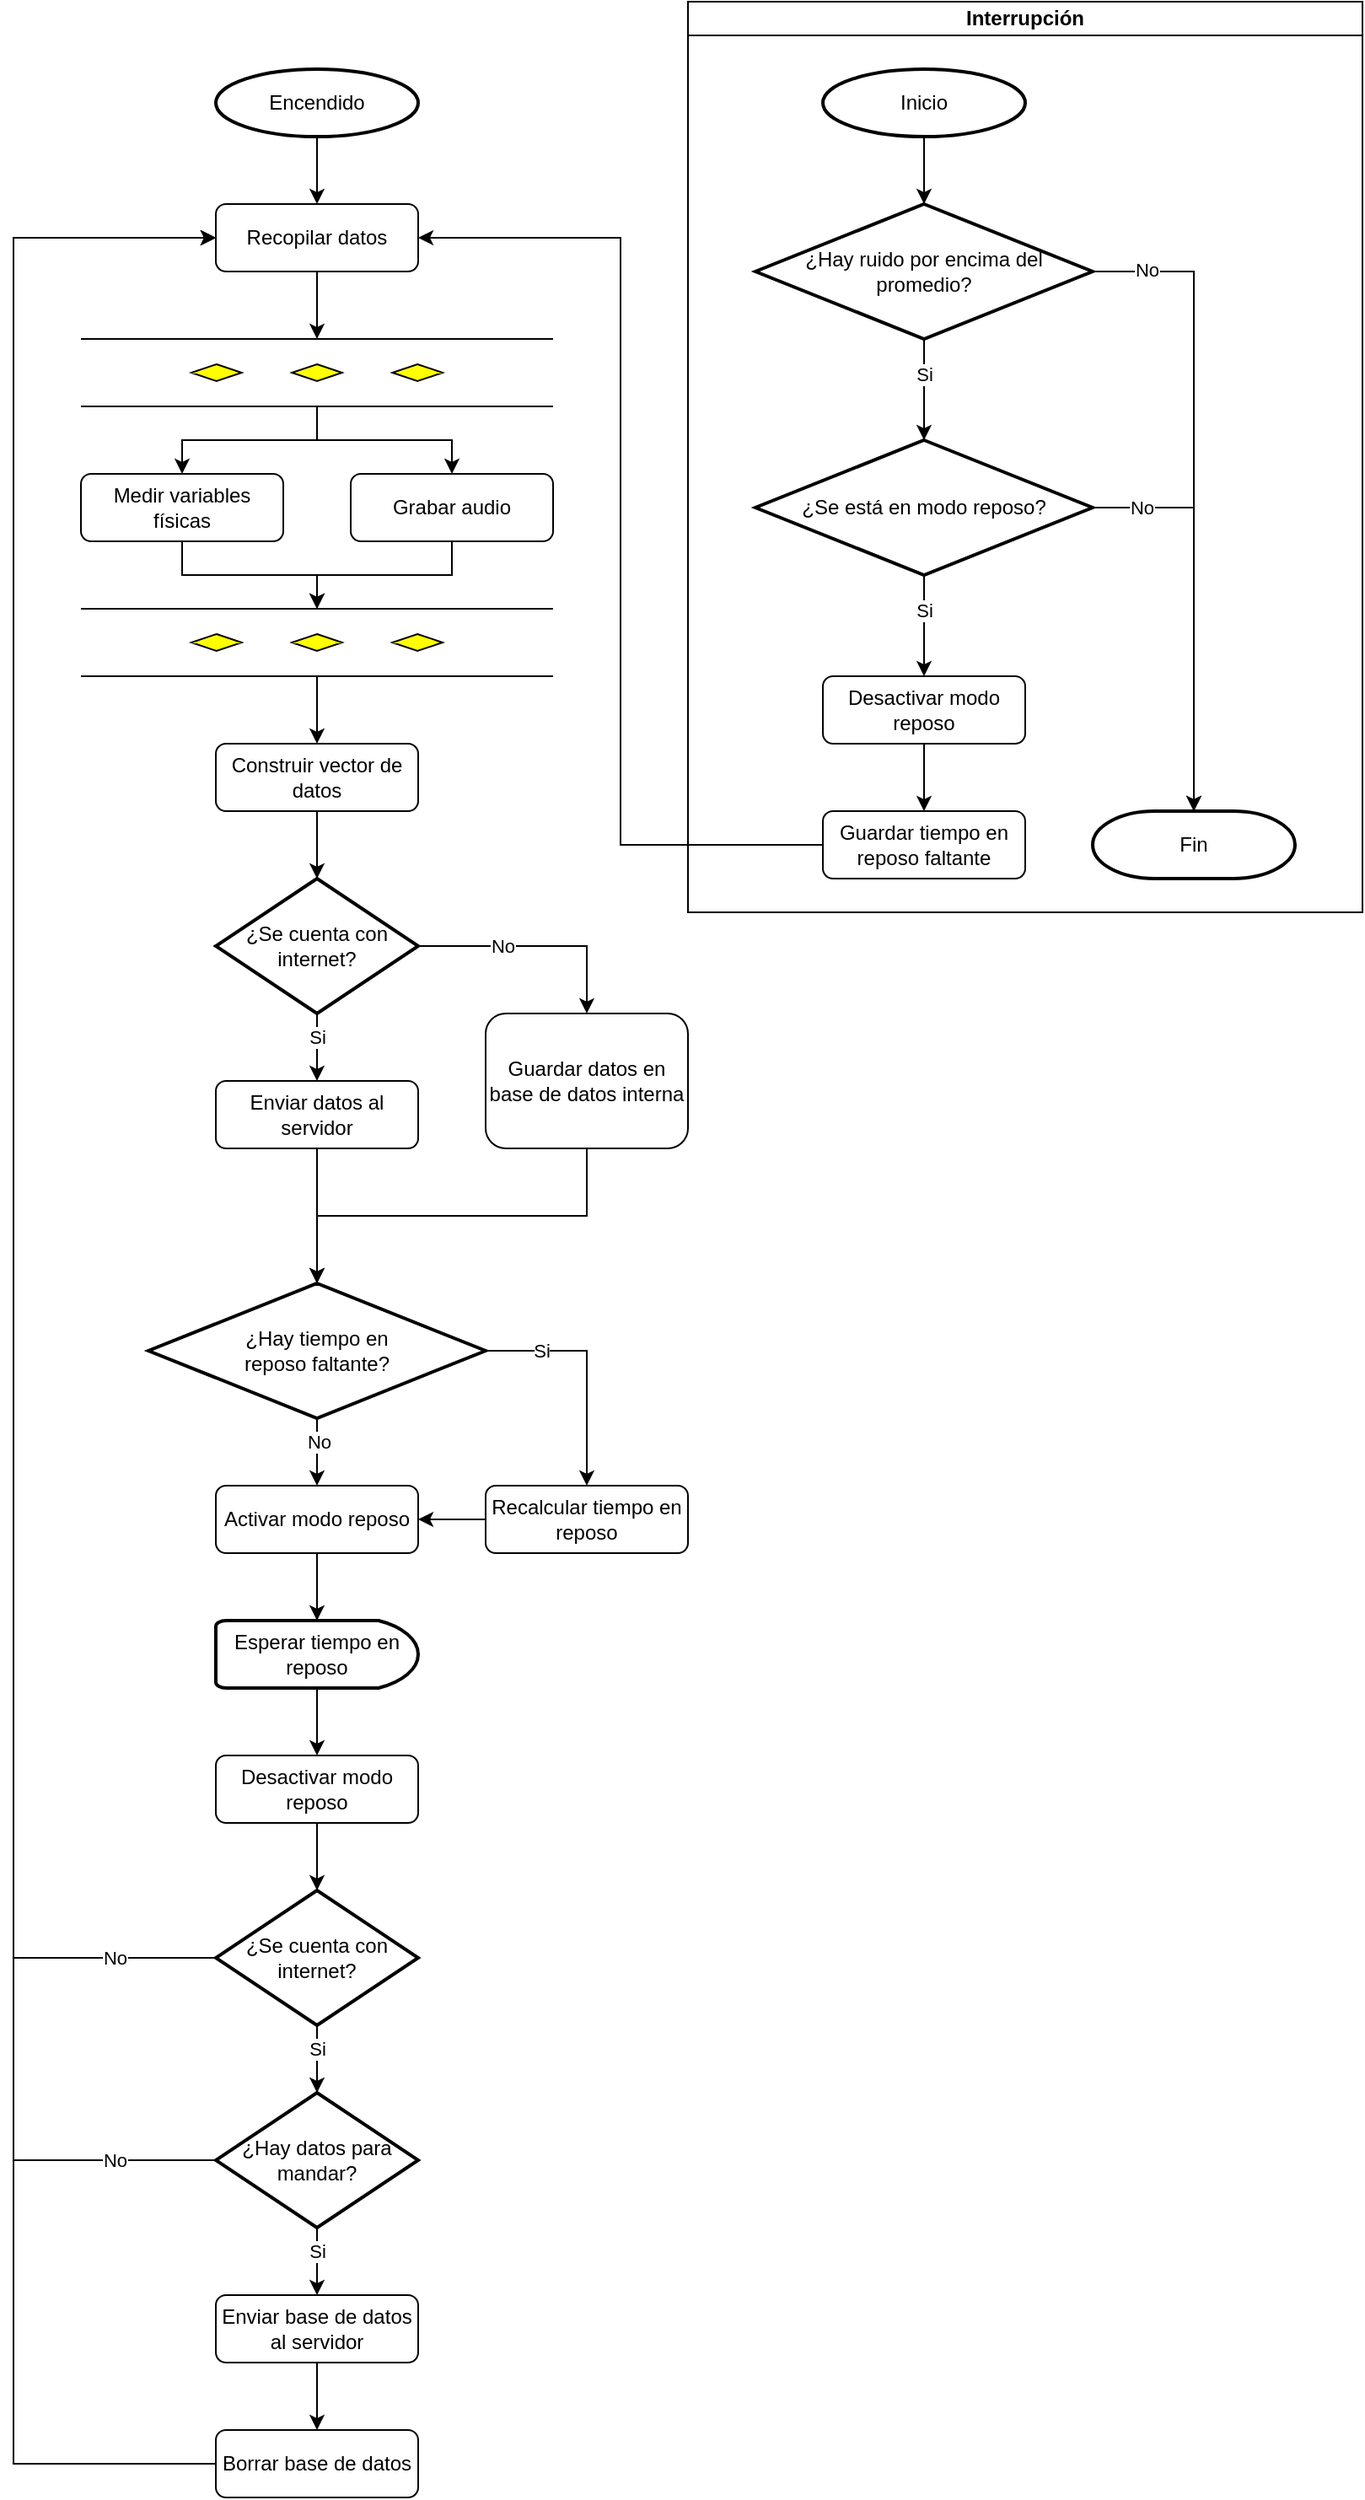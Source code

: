 <mxfile version="24.7.14">
  <diagram id="C5RBs43oDa-KdzZeNtuy" name="Page-1">
    <mxGraphModel dx="2790" dy="2426" grid="1" gridSize="10" guides="1" tooltips="1" connect="1" arrows="1" fold="1" page="1" pageScale="1" pageWidth="827" pageHeight="1169" math="0" shadow="0">
      <root>
        <mxCell id="WIyWlLk6GJQsqaUBKTNV-0" />
        <mxCell id="WIyWlLk6GJQsqaUBKTNV-1" parent="WIyWlLk6GJQsqaUBKTNV-0" />
        <mxCell id="pFMEty5Mpdb2oRNb-GEo-58" style="edgeStyle=orthogonalEdgeStyle;rounded=0;orthogonalLoop=1;jettySize=auto;html=1;" edge="1" parent="WIyWlLk6GJQsqaUBKTNV-1" source="WIyWlLk6GJQsqaUBKTNV-3" target="pFMEty5Mpdb2oRNb-GEo-51">
          <mxGeometry relative="1" as="geometry" />
        </mxCell>
        <mxCell id="WIyWlLk6GJQsqaUBKTNV-3" value="Recopilar datos" style="rounded=1;whiteSpace=wrap;html=1;fontSize=12;glass=0;strokeWidth=1;shadow=0;" parent="WIyWlLk6GJQsqaUBKTNV-1" vertex="1">
          <mxGeometry x="160" y="-240" width="120" height="40" as="geometry" />
        </mxCell>
        <mxCell id="pFMEty5Mpdb2oRNb-GEo-12" style="edgeStyle=orthogonalEdgeStyle;rounded=0;orthogonalLoop=1;jettySize=auto;html=1;" edge="1" parent="WIyWlLk6GJQsqaUBKTNV-1" source="WIyWlLk6GJQsqaUBKTNV-12" target="pFMEty5Mpdb2oRNb-GEo-8">
          <mxGeometry relative="1" as="geometry" />
        </mxCell>
        <mxCell id="WIyWlLk6GJQsqaUBKTNV-12" value="Construir vector de datos" style="rounded=1;whiteSpace=wrap;html=1;fontSize=12;glass=0;strokeWidth=1;shadow=0;" parent="WIyWlLk6GJQsqaUBKTNV-1" vertex="1">
          <mxGeometry x="160" y="80" width="120" height="40" as="geometry" />
        </mxCell>
        <mxCell id="pFMEty5Mpdb2oRNb-GEo-24" style="edgeStyle=orthogonalEdgeStyle;rounded=0;orthogonalLoop=1;jettySize=auto;html=1;" edge="1" parent="WIyWlLk6GJQsqaUBKTNV-1" source="pFMEty5Mpdb2oRNb-GEo-2" target="pFMEty5Mpdb2oRNb-GEo-23">
          <mxGeometry relative="1" as="geometry" />
        </mxCell>
        <mxCell id="pFMEty5Mpdb2oRNb-GEo-2" value="Esperar tiempo en reposo" style="strokeWidth=2;html=1;shape=mxgraph.flowchart.delay;whiteSpace=wrap;" vertex="1" parent="WIyWlLk6GJQsqaUBKTNV-1">
          <mxGeometry x="160" y="600" width="120" height="40" as="geometry" />
        </mxCell>
        <mxCell id="pFMEty5Mpdb2oRNb-GEo-6" style="edgeStyle=orthogonalEdgeStyle;rounded=0;orthogonalLoop=1;jettySize=auto;html=1;" edge="1" parent="WIyWlLk6GJQsqaUBKTNV-1" source="pFMEty5Mpdb2oRNb-GEo-3" target="pFMEty5Mpdb2oRNb-GEo-2">
          <mxGeometry relative="1" as="geometry" />
        </mxCell>
        <mxCell id="pFMEty5Mpdb2oRNb-GEo-3" value="Activar modo reposo" style="rounded=1;whiteSpace=wrap;html=1;fontSize=12;glass=0;strokeWidth=1;shadow=0;" vertex="1" parent="WIyWlLk6GJQsqaUBKTNV-1">
          <mxGeometry x="160" y="520" width="120" height="40" as="geometry" />
        </mxCell>
        <mxCell id="pFMEty5Mpdb2oRNb-GEo-89" style="edgeStyle=orthogonalEdgeStyle;rounded=0;orthogonalLoop=1;jettySize=auto;html=1;" edge="1" parent="WIyWlLk6GJQsqaUBKTNV-1" source="pFMEty5Mpdb2oRNb-GEo-5" target="pFMEty5Mpdb2oRNb-GEo-88">
          <mxGeometry relative="1" as="geometry" />
        </mxCell>
        <mxCell id="pFMEty5Mpdb2oRNb-GEo-5" value="Enviar datos al servidor" style="rounded=1;whiteSpace=wrap;html=1;fontSize=12;glass=0;strokeWidth=1;shadow=0;" vertex="1" parent="WIyWlLk6GJQsqaUBKTNV-1">
          <mxGeometry x="160" y="280" width="120" height="40" as="geometry" />
        </mxCell>
        <mxCell id="pFMEty5Mpdb2oRNb-GEo-13" style="edgeStyle=orthogonalEdgeStyle;rounded=0;orthogonalLoop=1;jettySize=auto;html=1;" edge="1" parent="WIyWlLk6GJQsqaUBKTNV-1" source="pFMEty5Mpdb2oRNb-GEo-8" target="pFMEty5Mpdb2oRNb-GEo-5">
          <mxGeometry relative="1" as="geometry" />
        </mxCell>
        <mxCell id="pFMEty5Mpdb2oRNb-GEo-14" value="Si" style="edgeLabel;html=1;align=center;verticalAlign=middle;resizable=0;points=[];" vertex="1" connectable="0" parent="pFMEty5Mpdb2oRNb-GEo-13">
          <mxGeometry x="-0.31" relative="1" as="geometry">
            <mxPoint as="offset" />
          </mxGeometry>
        </mxCell>
        <mxCell id="pFMEty5Mpdb2oRNb-GEo-17" style="edgeStyle=orthogonalEdgeStyle;rounded=0;orthogonalLoop=1;jettySize=auto;html=1;" edge="1" parent="WIyWlLk6GJQsqaUBKTNV-1" source="pFMEty5Mpdb2oRNb-GEo-8" target="pFMEty5Mpdb2oRNb-GEo-16">
          <mxGeometry relative="1" as="geometry">
            <Array as="points">
              <mxPoint x="380" y="200" />
            </Array>
          </mxGeometry>
        </mxCell>
        <mxCell id="pFMEty5Mpdb2oRNb-GEo-18" value="No" style="edgeLabel;html=1;align=center;verticalAlign=middle;resizable=0;points=[];" vertex="1" connectable="0" parent="pFMEty5Mpdb2oRNb-GEo-17">
          <mxGeometry x="-0.497" y="-1" relative="1" as="geometry">
            <mxPoint x="15" y="-1" as="offset" />
          </mxGeometry>
        </mxCell>
        <mxCell id="pFMEty5Mpdb2oRNb-GEo-8" value="¿Se cuenta con internet?" style="strokeWidth=2;html=1;shape=mxgraph.flowchart.decision;whiteSpace=wrap;" vertex="1" parent="WIyWlLk6GJQsqaUBKTNV-1">
          <mxGeometry x="160" y="160" width="120" height="80" as="geometry" />
        </mxCell>
        <mxCell id="pFMEty5Mpdb2oRNb-GEo-90" style="edgeStyle=orthogonalEdgeStyle;rounded=0;orthogonalLoop=1;jettySize=auto;html=1;entryX=0.5;entryY=0;entryDx=0;entryDy=0;entryPerimeter=0;" edge="1" parent="WIyWlLk6GJQsqaUBKTNV-1" source="pFMEty5Mpdb2oRNb-GEo-16" target="pFMEty5Mpdb2oRNb-GEo-88">
          <mxGeometry relative="1" as="geometry">
            <Array as="points">
              <mxPoint x="380" y="360" />
            </Array>
          </mxGeometry>
        </mxCell>
        <mxCell id="pFMEty5Mpdb2oRNb-GEo-16" value="Guardar datos en base de datos interna" style="rounded=1;whiteSpace=wrap;html=1;fontSize=12;glass=0;strokeWidth=1;shadow=0;" vertex="1" parent="WIyWlLk6GJQsqaUBKTNV-1">
          <mxGeometry x="320" y="240" width="120" height="80" as="geometry" />
        </mxCell>
        <mxCell id="pFMEty5Mpdb2oRNb-GEo-26" style="edgeStyle=orthogonalEdgeStyle;rounded=0;orthogonalLoop=1;jettySize=auto;html=1;" edge="1" parent="WIyWlLk6GJQsqaUBKTNV-1" source="pFMEty5Mpdb2oRNb-GEo-23" target="pFMEty5Mpdb2oRNb-GEo-25">
          <mxGeometry relative="1" as="geometry" />
        </mxCell>
        <mxCell id="pFMEty5Mpdb2oRNb-GEo-23" value="Desactivar modo reposo" style="rounded=1;whiteSpace=wrap;html=1;fontSize=12;glass=0;strokeWidth=1;shadow=0;" vertex="1" parent="WIyWlLk6GJQsqaUBKTNV-1">
          <mxGeometry x="160" y="680" width="120" height="40" as="geometry" />
        </mxCell>
        <mxCell id="pFMEty5Mpdb2oRNb-GEo-25" value="¿Se cuenta con internet?" style="strokeWidth=2;html=1;shape=mxgraph.flowchart.decision;whiteSpace=wrap;" vertex="1" parent="WIyWlLk6GJQsqaUBKTNV-1">
          <mxGeometry x="160" y="760" width="120" height="80" as="geometry" />
        </mxCell>
        <mxCell id="pFMEty5Mpdb2oRNb-GEo-27" style="edgeStyle=orthogonalEdgeStyle;rounded=0;orthogonalLoop=1;jettySize=auto;html=1;exitX=0.5;exitY=1;exitDx=0;exitDy=0;exitPerimeter=0;entryX=0.5;entryY=0;entryDx=0;entryDy=0;entryPerimeter=0;" edge="1" parent="WIyWlLk6GJQsqaUBKTNV-1" source="pFMEty5Mpdb2oRNb-GEo-25" target="pFMEty5Mpdb2oRNb-GEo-34">
          <mxGeometry relative="1" as="geometry">
            <mxPoint x="360" y="840" as="sourcePoint" />
            <mxPoint x="250" y="860" as="targetPoint" />
          </mxGeometry>
        </mxCell>
        <mxCell id="pFMEty5Mpdb2oRNb-GEo-28" value="Si" style="edgeLabel;html=1;align=center;verticalAlign=middle;resizable=0;points=[];" vertex="1" connectable="0" parent="pFMEty5Mpdb2oRNb-GEo-27">
          <mxGeometry x="-0.31" relative="1" as="geometry">
            <mxPoint as="offset" />
          </mxGeometry>
        </mxCell>
        <mxCell id="pFMEty5Mpdb2oRNb-GEo-37" style="edgeStyle=orthogonalEdgeStyle;rounded=0;orthogonalLoop=1;jettySize=auto;html=1;" edge="1" parent="WIyWlLk6GJQsqaUBKTNV-1" source="pFMEty5Mpdb2oRNb-GEo-31" target="pFMEty5Mpdb2oRNb-GEo-36">
          <mxGeometry relative="1" as="geometry" />
        </mxCell>
        <mxCell id="pFMEty5Mpdb2oRNb-GEo-31" value="Enviar base de datos al servidor" style="rounded=1;whiteSpace=wrap;html=1;fontSize=12;glass=0;strokeWidth=1;shadow=0;" vertex="1" parent="WIyWlLk6GJQsqaUBKTNV-1">
          <mxGeometry x="160" y="1000" width="120" height="40" as="geometry" />
        </mxCell>
        <mxCell id="pFMEty5Mpdb2oRNb-GEo-32" style="edgeStyle=orthogonalEdgeStyle;rounded=0;orthogonalLoop=1;jettySize=auto;html=1;entryX=0;entryY=0.5;entryDx=0;entryDy=0;exitX=0;exitY=0.5;exitDx=0;exitDy=0;exitPerimeter=0;" edge="1" parent="WIyWlLk6GJQsqaUBKTNV-1" source="pFMEty5Mpdb2oRNb-GEo-34" target="WIyWlLk6GJQsqaUBKTNV-3">
          <mxGeometry relative="1" as="geometry">
            <mxPoint x="160" y="550" as="sourcePoint" />
            <mxPoint x="150" y="-70" as="targetPoint" />
            <Array as="points">
              <mxPoint x="40" y="920" />
              <mxPoint x="40" y="-220" />
            </Array>
          </mxGeometry>
        </mxCell>
        <mxCell id="pFMEty5Mpdb2oRNb-GEo-38" value="No" style="edgeLabel;html=1;align=center;verticalAlign=middle;resizable=0;points=[];" vertex="1" connectable="0" parent="pFMEty5Mpdb2oRNb-GEo-32">
          <mxGeometry x="-0.94" relative="1" as="geometry">
            <mxPoint x="-19" as="offset" />
          </mxGeometry>
        </mxCell>
        <mxCell id="pFMEty5Mpdb2oRNb-GEo-35" style="edgeStyle=orthogonalEdgeStyle;rounded=0;orthogonalLoop=1;jettySize=auto;html=1;" edge="1" parent="WIyWlLk6GJQsqaUBKTNV-1" source="pFMEty5Mpdb2oRNb-GEo-34" target="pFMEty5Mpdb2oRNb-GEo-31">
          <mxGeometry relative="1" as="geometry" />
        </mxCell>
        <mxCell id="pFMEty5Mpdb2oRNb-GEo-41" value="Si" style="edgeLabel;html=1;align=center;verticalAlign=middle;resizable=0;points=[];" vertex="1" connectable="0" parent="pFMEty5Mpdb2oRNb-GEo-35">
          <mxGeometry x="-0.31" relative="1" as="geometry">
            <mxPoint as="offset" />
          </mxGeometry>
        </mxCell>
        <mxCell id="pFMEty5Mpdb2oRNb-GEo-34" value="¿Hay datos para mandar?" style="strokeWidth=2;html=1;shape=mxgraph.flowchart.decision;whiteSpace=wrap;" vertex="1" parent="WIyWlLk6GJQsqaUBKTNV-1">
          <mxGeometry x="160" y="880" width="120" height="80" as="geometry" />
        </mxCell>
        <mxCell id="pFMEty5Mpdb2oRNb-GEo-42" style="edgeStyle=orthogonalEdgeStyle;rounded=0;orthogonalLoop=1;jettySize=auto;html=1;entryX=0;entryY=0.5;entryDx=0;entryDy=0;" edge="1" parent="WIyWlLk6GJQsqaUBKTNV-1" source="pFMEty5Mpdb2oRNb-GEo-36" target="WIyWlLk6GJQsqaUBKTNV-3">
          <mxGeometry relative="1" as="geometry">
            <mxPoint x="40" y="-210" as="targetPoint" />
            <mxPoint x="160" y="730.034" as="sourcePoint" />
            <Array as="points">
              <mxPoint x="40" y="1100" />
              <mxPoint x="40" y="-220" />
            </Array>
          </mxGeometry>
        </mxCell>
        <mxCell id="pFMEty5Mpdb2oRNb-GEo-36" value="Borrar base de datos" style="rounded=1;whiteSpace=wrap;html=1;fontSize=12;glass=0;strokeWidth=1;shadow=0;" vertex="1" parent="WIyWlLk6GJQsqaUBKTNV-1">
          <mxGeometry x="160" y="1080" width="120" height="40" as="geometry" />
        </mxCell>
        <mxCell id="pFMEty5Mpdb2oRNb-GEo-39" style="edgeStyle=orthogonalEdgeStyle;rounded=0;orthogonalLoop=1;jettySize=auto;html=1;exitX=0;exitY=0.5;exitDx=0;exitDy=0;exitPerimeter=0;" edge="1" parent="WIyWlLk6GJQsqaUBKTNV-1" source="pFMEty5Mpdb2oRNb-GEo-25" target="WIyWlLk6GJQsqaUBKTNV-3">
          <mxGeometry relative="1" as="geometry">
            <mxPoint x="160" y="500" as="sourcePoint" />
            <mxPoint x="170" y="-110" as="targetPoint" />
            <Array as="points">
              <mxPoint x="40" y="800" />
              <mxPoint x="40" y="-220" />
            </Array>
          </mxGeometry>
        </mxCell>
        <mxCell id="pFMEty5Mpdb2oRNb-GEo-40" value="No" style="edgeLabel;html=1;align=center;verticalAlign=middle;resizable=0;points=[];" vertex="1" connectable="0" parent="pFMEty5Mpdb2oRNb-GEo-39">
          <mxGeometry x="-0.94" relative="1" as="geometry">
            <mxPoint x="-22" as="offset" />
          </mxGeometry>
        </mxCell>
        <mxCell id="pFMEty5Mpdb2oRNb-GEo-55" style="edgeStyle=orthogonalEdgeStyle;rounded=0;orthogonalLoop=1;jettySize=auto;html=1;" edge="1" parent="WIyWlLk6GJQsqaUBKTNV-1" source="pFMEty5Mpdb2oRNb-GEo-46" target="pFMEty5Mpdb2oRNb-GEo-52">
          <mxGeometry relative="1" as="geometry" />
        </mxCell>
        <mxCell id="pFMEty5Mpdb2oRNb-GEo-46" value="Medir variables físicas" style="rounded=1;whiteSpace=wrap;html=1;fontSize=12;glass=0;strokeWidth=1;shadow=0;" vertex="1" parent="WIyWlLk6GJQsqaUBKTNV-1">
          <mxGeometry x="80" y="-80" width="120" height="40" as="geometry" />
        </mxCell>
        <mxCell id="pFMEty5Mpdb2oRNb-GEo-48" value="Grabar audio" style="rounded=1;whiteSpace=wrap;html=1;fontSize=12;glass=0;strokeWidth=1;shadow=0;" vertex="1" parent="WIyWlLk6GJQsqaUBKTNV-1">
          <mxGeometry x="240" y="-80" width="120" height="40" as="geometry" />
        </mxCell>
        <mxCell id="pFMEty5Mpdb2oRNb-GEo-53" style="edgeStyle=orthogonalEdgeStyle;rounded=0;orthogonalLoop=1;jettySize=auto;html=1;" edge="1" parent="WIyWlLk6GJQsqaUBKTNV-1" source="pFMEty5Mpdb2oRNb-GEo-51" target="pFMEty5Mpdb2oRNb-GEo-46">
          <mxGeometry relative="1" as="geometry" />
        </mxCell>
        <mxCell id="pFMEty5Mpdb2oRNb-GEo-54" style="edgeStyle=orthogonalEdgeStyle;rounded=0;orthogonalLoop=1;jettySize=auto;html=1;" edge="1" parent="WIyWlLk6GJQsqaUBKTNV-1" source="pFMEty5Mpdb2oRNb-GEo-51" target="pFMEty5Mpdb2oRNb-GEo-48">
          <mxGeometry relative="1" as="geometry" />
        </mxCell>
        <mxCell id="pFMEty5Mpdb2oRNb-GEo-51" value="" style="verticalLabelPosition=bottom;verticalAlign=top;html=1;shape=mxgraph.flowchart.parallel_mode;pointerEvents=1" vertex="1" parent="WIyWlLk6GJQsqaUBKTNV-1">
          <mxGeometry x="80" y="-160" width="280" height="40" as="geometry" />
        </mxCell>
        <mxCell id="pFMEty5Mpdb2oRNb-GEo-57" value="" style="edgeStyle=orthogonalEdgeStyle;rounded=0;orthogonalLoop=1;jettySize=auto;html=1;" edge="1" parent="WIyWlLk6GJQsqaUBKTNV-1" source="pFMEty5Mpdb2oRNb-GEo-52" target="WIyWlLk6GJQsqaUBKTNV-12">
          <mxGeometry relative="1" as="geometry" />
        </mxCell>
        <mxCell id="pFMEty5Mpdb2oRNb-GEo-52" value="" style="verticalLabelPosition=bottom;verticalAlign=top;html=1;shape=mxgraph.flowchart.parallel_mode;pointerEvents=1" vertex="1" parent="WIyWlLk6GJQsqaUBKTNV-1">
          <mxGeometry x="80" width="280" height="40" as="geometry" />
        </mxCell>
        <mxCell id="pFMEty5Mpdb2oRNb-GEo-56" style="edgeStyle=orthogonalEdgeStyle;rounded=0;orthogonalLoop=1;jettySize=auto;html=1;entryX=0.5;entryY=0;entryDx=0;entryDy=0;entryPerimeter=0;" edge="1" parent="WIyWlLk6GJQsqaUBKTNV-1" source="pFMEty5Mpdb2oRNb-GEo-48" target="pFMEty5Mpdb2oRNb-GEo-52">
          <mxGeometry relative="1" as="geometry" />
        </mxCell>
        <mxCell id="pFMEty5Mpdb2oRNb-GEo-61" style="edgeStyle=orthogonalEdgeStyle;rounded=0;orthogonalLoop=1;jettySize=auto;html=1;" edge="1" parent="WIyWlLk6GJQsqaUBKTNV-1" source="pFMEty5Mpdb2oRNb-GEo-60" target="WIyWlLk6GJQsqaUBKTNV-3">
          <mxGeometry relative="1" as="geometry" />
        </mxCell>
        <mxCell id="pFMEty5Mpdb2oRNb-GEo-60" value="Encendido" style="strokeWidth=2;html=1;shape=mxgraph.flowchart.start_1;whiteSpace=wrap;" vertex="1" parent="WIyWlLk6GJQsqaUBKTNV-1">
          <mxGeometry x="160" y="-320" width="120" height="40" as="geometry" />
        </mxCell>
        <mxCell id="pFMEty5Mpdb2oRNb-GEo-64" value="Interrupción" style="swimlane;whiteSpace=wrap;html=1;startSize=20;" vertex="1" parent="WIyWlLk6GJQsqaUBKTNV-1">
          <mxGeometry x="440" y="-360" width="400" height="540" as="geometry" />
        </mxCell>
        <mxCell id="pFMEty5Mpdb2oRNb-GEo-66" style="edgeStyle=orthogonalEdgeStyle;rounded=0;orthogonalLoop=1;jettySize=auto;html=1;" edge="1" parent="pFMEty5Mpdb2oRNb-GEo-64" source="pFMEty5Mpdb2oRNb-GEo-63" target="pFMEty5Mpdb2oRNb-GEo-65">
          <mxGeometry relative="1" as="geometry" />
        </mxCell>
        <mxCell id="pFMEty5Mpdb2oRNb-GEo-63" value="Inicio" style="strokeWidth=2;html=1;shape=mxgraph.flowchart.start_1;whiteSpace=wrap;" vertex="1" parent="pFMEty5Mpdb2oRNb-GEo-64">
          <mxGeometry x="80" y="40" width="120" height="40" as="geometry" />
        </mxCell>
        <mxCell id="pFMEty5Mpdb2oRNb-GEo-72" style="edgeStyle=orthogonalEdgeStyle;rounded=0;orthogonalLoop=1;jettySize=auto;html=1;" edge="1" parent="pFMEty5Mpdb2oRNb-GEo-64" source="pFMEty5Mpdb2oRNb-GEo-65">
          <mxGeometry relative="1" as="geometry">
            <mxPoint x="140.0" y="260.0" as="targetPoint" />
          </mxGeometry>
        </mxCell>
        <mxCell id="pFMEty5Mpdb2oRNb-GEo-76" value="Si" style="edgeLabel;html=1;align=center;verticalAlign=middle;resizable=0;points=[];" vertex="1" connectable="0" parent="pFMEty5Mpdb2oRNb-GEo-72">
          <mxGeometry x="-0.294" y="1" relative="1" as="geometry">
            <mxPoint x="-1" y="-1" as="offset" />
          </mxGeometry>
        </mxCell>
        <mxCell id="pFMEty5Mpdb2oRNb-GEo-86" style="edgeStyle=orthogonalEdgeStyle;rounded=0;orthogonalLoop=1;jettySize=auto;html=1;" edge="1" parent="pFMEty5Mpdb2oRNb-GEo-64" source="pFMEty5Mpdb2oRNb-GEo-65" target="pFMEty5Mpdb2oRNb-GEo-69">
          <mxGeometry relative="1" as="geometry">
            <Array as="points">
              <mxPoint x="300" y="160" />
            </Array>
          </mxGeometry>
        </mxCell>
        <mxCell id="pFMEty5Mpdb2oRNb-GEo-87" value="No" style="edgeLabel;html=1;align=center;verticalAlign=middle;resizable=0;points=[];" vertex="1" connectable="0" parent="pFMEty5Mpdb2oRNb-GEo-86">
          <mxGeometry x="-0.835" y="1" relative="1" as="geometry">
            <mxPoint as="offset" />
          </mxGeometry>
        </mxCell>
        <mxCell id="pFMEty5Mpdb2oRNb-GEo-65" value="¿Hay ruido por encima del promedio?" style="strokeWidth=2;html=1;shape=mxgraph.flowchart.decision;whiteSpace=wrap;" vertex="1" parent="pFMEty5Mpdb2oRNb-GEo-64">
          <mxGeometry x="40" y="120" width="200" height="80" as="geometry" />
        </mxCell>
        <mxCell id="pFMEty5Mpdb2oRNb-GEo-78" style="edgeStyle=orthogonalEdgeStyle;rounded=0;orthogonalLoop=1;jettySize=auto;html=1;" edge="1" parent="pFMEty5Mpdb2oRNb-GEo-64" source="pFMEty5Mpdb2oRNb-GEo-74" target="pFMEty5Mpdb2oRNb-GEo-77">
          <mxGeometry relative="1" as="geometry" />
        </mxCell>
        <mxCell id="pFMEty5Mpdb2oRNb-GEo-79" value="Si" style="edgeLabel;html=1;align=center;verticalAlign=middle;resizable=0;points=[];" vertex="1" connectable="0" parent="pFMEty5Mpdb2oRNb-GEo-78">
          <mxGeometry x="-0.312" y="1" relative="1" as="geometry">
            <mxPoint x="-1" as="offset" />
          </mxGeometry>
        </mxCell>
        <mxCell id="pFMEty5Mpdb2oRNb-GEo-84" style="edgeStyle=orthogonalEdgeStyle;rounded=0;orthogonalLoop=1;jettySize=auto;html=1;" edge="1" parent="pFMEty5Mpdb2oRNb-GEo-64" source="pFMEty5Mpdb2oRNb-GEo-74" target="pFMEty5Mpdb2oRNb-GEo-69">
          <mxGeometry relative="1" as="geometry">
            <Array as="points">
              <mxPoint x="300" y="300" />
            </Array>
          </mxGeometry>
        </mxCell>
        <mxCell id="pFMEty5Mpdb2oRNb-GEo-85" value="&lt;div&gt;No&lt;br&gt;&lt;/div&gt;" style="edgeLabel;html=1;align=center;verticalAlign=middle;resizable=0;points=[];" vertex="1" connectable="0" parent="pFMEty5Mpdb2oRNb-GEo-84">
          <mxGeometry x="-0.761" y="-2" relative="1" as="geometry">
            <mxPoint y="-2" as="offset" />
          </mxGeometry>
        </mxCell>
        <mxCell id="pFMEty5Mpdb2oRNb-GEo-74" value="¿Se está en modo reposo?" style="strokeWidth=2;html=1;shape=mxgraph.flowchart.decision;whiteSpace=wrap;" vertex="1" parent="pFMEty5Mpdb2oRNb-GEo-64">
          <mxGeometry x="40" y="260" width="200" height="80" as="geometry" />
        </mxCell>
        <mxCell id="pFMEty5Mpdb2oRNb-GEo-82" style="edgeStyle=orthogonalEdgeStyle;rounded=0;orthogonalLoop=1;jettySize=auto;html=1;" edge="1" parent="pFMEty5Mpdb2oRNb-GEo-64" source="pFMEty5Mpdb2oRNb-GEo-77" target="pFMEty5Mpdb2oRNb-GEo-81">
          <mxGeometry relative="1" as="geometry" />
        </mxCell>
        <mxCell id="pFMEty5Mpdb2oRNb-GEo-77" value="Desactivar modo reposo" style="rounded=1;whiteSpace=wrap;html=1;fontSize=12;glass=0;strokeWidth=1;shadow=0;" vertex="1" parent="pFMEty5Mpdb2oRNb-GEo-64">
          <mxGeometry x="80" y="400" width="120" height="40" as="geometry" />
        </mxCell>
        <mxCell id="pFMEty5Mpdb2oRNb-GEo-81" value="Guardar tiempo en reposo faltante" style="rounded=1;whiteSpace=wrap;html=1;fontSize=12;glass=0;strokeWidth=1;shadow=0;" vertex="1" parent="pFMEty5Mpdb2oRNb-GEo-64">
          <mxGeometry x="80" y="480" width="120" height="40" as="geometry" />
        </mxCell>
        <mxCell id="pFMEty5Mpdb2oRNb-GEo-69" value="Fin" style="strokeWidth=2;html=1;shape=mxgraph.flowchart.terminator;whiteSpace=wrap;" vertex="1" parent="pFMEty5Mpdb2oRNb-GEo-64">
          <mxGeometry x="240" y="480" width="120" height="40" as="geometry" />
        </mxCell>
        <mxCell id="pFMEty5Mpdb2oRNb-GEo-83" style="edgeStyle=orthogonalEdgeStyle;rounded=0;orthogonalLoop=1;jettySize=auto;html=1;" edge="1" parent="WIyWlLk6GJQsqaUBKTNV-1" source="pFMEty5Mpdb2oRNb-GEo-81" target="WIyWlLk6GJQsqaUBKTNV-3">
          <mxGeometry relative="1" as="geometry">
            <Array as="points">
              <mxPoint x="400" y="140" />
              <mxPoint x="400" y="-220" />
            </Array>
          </mxGeometry>
        </mxCell>
        <mxCell id="pFMEty5Mpdb2oRNb-GEo-91" style="edgeStyle=orthogonalEdgeStyle;rounded=0;orthogonalLoop=1;jettySize=auto;html=1;" edge="1" parent="WIyWlLk6GJQsqaUBKTNV-1" source="pFMEty5Mpdb2oRNb-GEo-88" target="pFMEty5Mpdb2oRNb-GEo-3">
          <mxGeometry relative="1" as="geometry" />
        </mxCell>
        <mxCell id="pFMEty5Mpdb2oRNb-GEo-92" value="No" style="edgeLabel;html=1;align=center;verticalAlign=middle;resizable=0;points=[];" vertex="1" connectable="0" parent="pFMEty5Mpdb2oRNb-GEo-91">
          <mxGeometry x="-0.29" y="1" relative="1" as="geometry">
            <mxPoint as="offset" />
          </mxGeometry>
        </mxCell>
        <mxCell id="pFMEty5Mpdb2oRNb-GEo-93" style="edgeStyle=orthogonalEdgeStyle;rounded=0;orthogonalLoop=1;jettySize=auto;html=1;" edge="1" parent="WIyWlLk6GJQsqaUBKTNV-1" source="pFMEty5Mpdb2oRNb-GEo-88" target="pFMEty5Mpdb2oRNb-GEo-94">
          <mxGeometry relative="1" as="geometry">
            <mxPoint x="360" y="440" as="targetPoint" />
            <Array as="points">
              <mxPoint x="380" y="440" />
            </Array>
          </mxGeometry>
        </mxCell>
        <mxCell id="pFMEty5Mpdb2oRNb-GEo-95" value="Si" style="edgeLabel;html=1;align=center;verticalAlign=middle;resizable=0;points=[];" vertex="1" connectable="0" parent="pFMEty5Mpdb2oRNb-GEo-93">
          <mxGeometry x="-0.539" relative="1" as="geometry">
            <mxPoint as="offset" />
          </mxGeometry>
        </mxCell>
        <mxCell id="pFMEty5Mpdb2oRNb-GEo-88" value="¿Hay tiempo en &lt;br&gt;reposo faltante?" style="strokeWidth=2;html=1;shape=mxgraph.flowchart.decision;whiteSpace=wrap;" vertex="1" parent="WIyWlLk6GJQsqaUBKTNV-1">
          <mxGeometry x="120" y="400" width="200" height="80" as="geometry" />
        </mxCell>
        <mxCell id="pFMEty5Mpdb2oRNb-GEo-96" style="edgeStyle=orthogonalEdgeStyle;rounded=0;orthogonalLoop=1;jettySize=auto;html=1;" edge="1" parent="WIyWlLk6GJQsqaUBKTNV-1" source="pFMEty5Mpdb2oRNb-GEo-94" target="pFMEty5Mpdb2oRNb-GEo-3">
          <mxGeometry relative="1" as="geometry" />
        </mxCell>
        <mxCell id="pFMEty5Mpdb2oRNb-GEo-94" value="Recalcular tiempo en reposo" style="rounded=1;whiteSpace=wrap;html=1;fontSize=12;glass=0;strokeWidth=1;shadow=0;" vertex="1" parent="WIyWlLk6GJQsqaUBKTNV-1">
          <mxGeometry x="320" y="520" width="120" height="40" as="geometry" />
        </mxCell>
      </root>
    </mxGraphModel>
  </diagram>
</mxfile>
